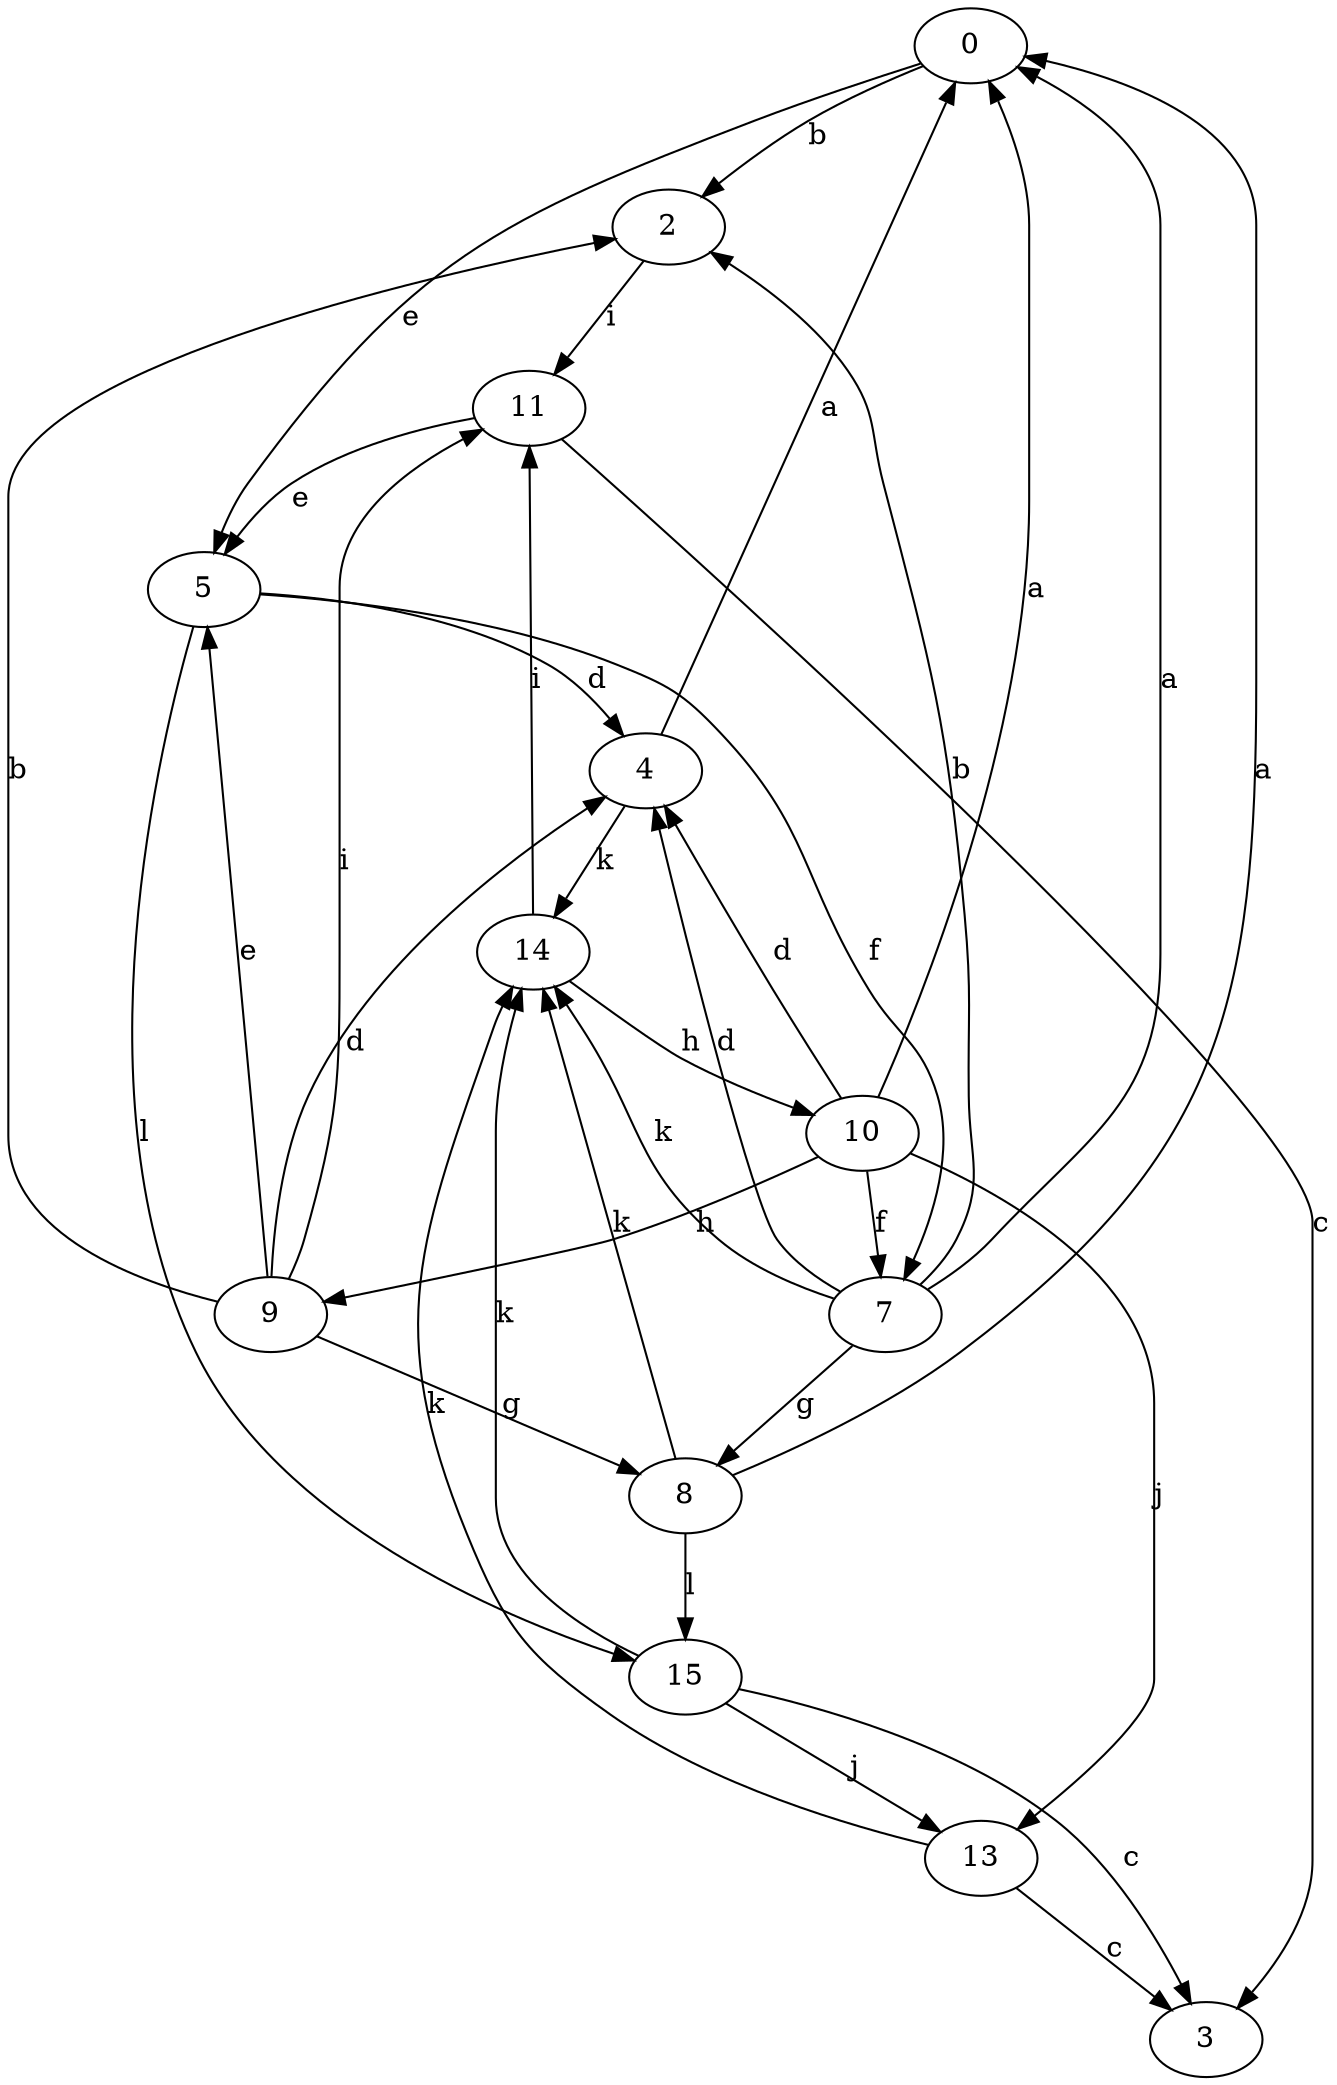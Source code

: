 strict digraph  {
0;
2;
3;
4;
5;
7;
8;
9;
10;
11;
13;
14;
15;
0 -> 2  [label=b];
0 -> 5  [label=e];
2 -> 11  [label=i];
4 -> 0  [label=a];
4 -> 14  [label=k];
5 -> 4  [label=d];
5 -> 7  [label=f];
5 -> 15  [label=l];
7 -> 0  [label=a];
7 -> 2  [label=b];
7 -> 4  [label=d];
7 -> 8  [label=g];
7 -> 14  [label=k];
8 -> 0  [label=a];
8 -> 14  [label=k];
8 -> 15  [label=l];
9 -> 2  [label=b];
9 -> 4  [label=d];
9 -> 5  [label=e];
9 -> 8  [label=g];
9 -> 11  [label=i];
10 -> 0  [label=a];
10 -> 4  [label=d];
10 -> 7  [label=f];
10 -> 9  [label=h];
10 -> 13  [label=j];
11 -> 3  [label=c];
11 -> 5  [label=e];
13 -> 3  [label=c];
13 -> 14  [label=k];
14 -> 10  [label=h];
14 -> 11  [label=i];
15 -> 3  [label=c];
15 -> 13  [label=j];
15 -> 14  [label=k];
}
